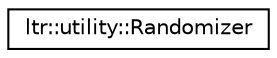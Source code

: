 digraph G
{
  edge [fontname="Helvetica",fontsize="10",labelfontname="Helvetica",labelfontsize="10"];
  node [fontname="Helvetica",fontsize="10",shape=record];
  rankdir="LR";
  Node1 [label="ltr::utility::Randomizer",height=0.2,width=0.4,color="black", fillcolor="white", style="filled",URL="$classltr_1_1utility_1_1_randomizer.html"];
}
